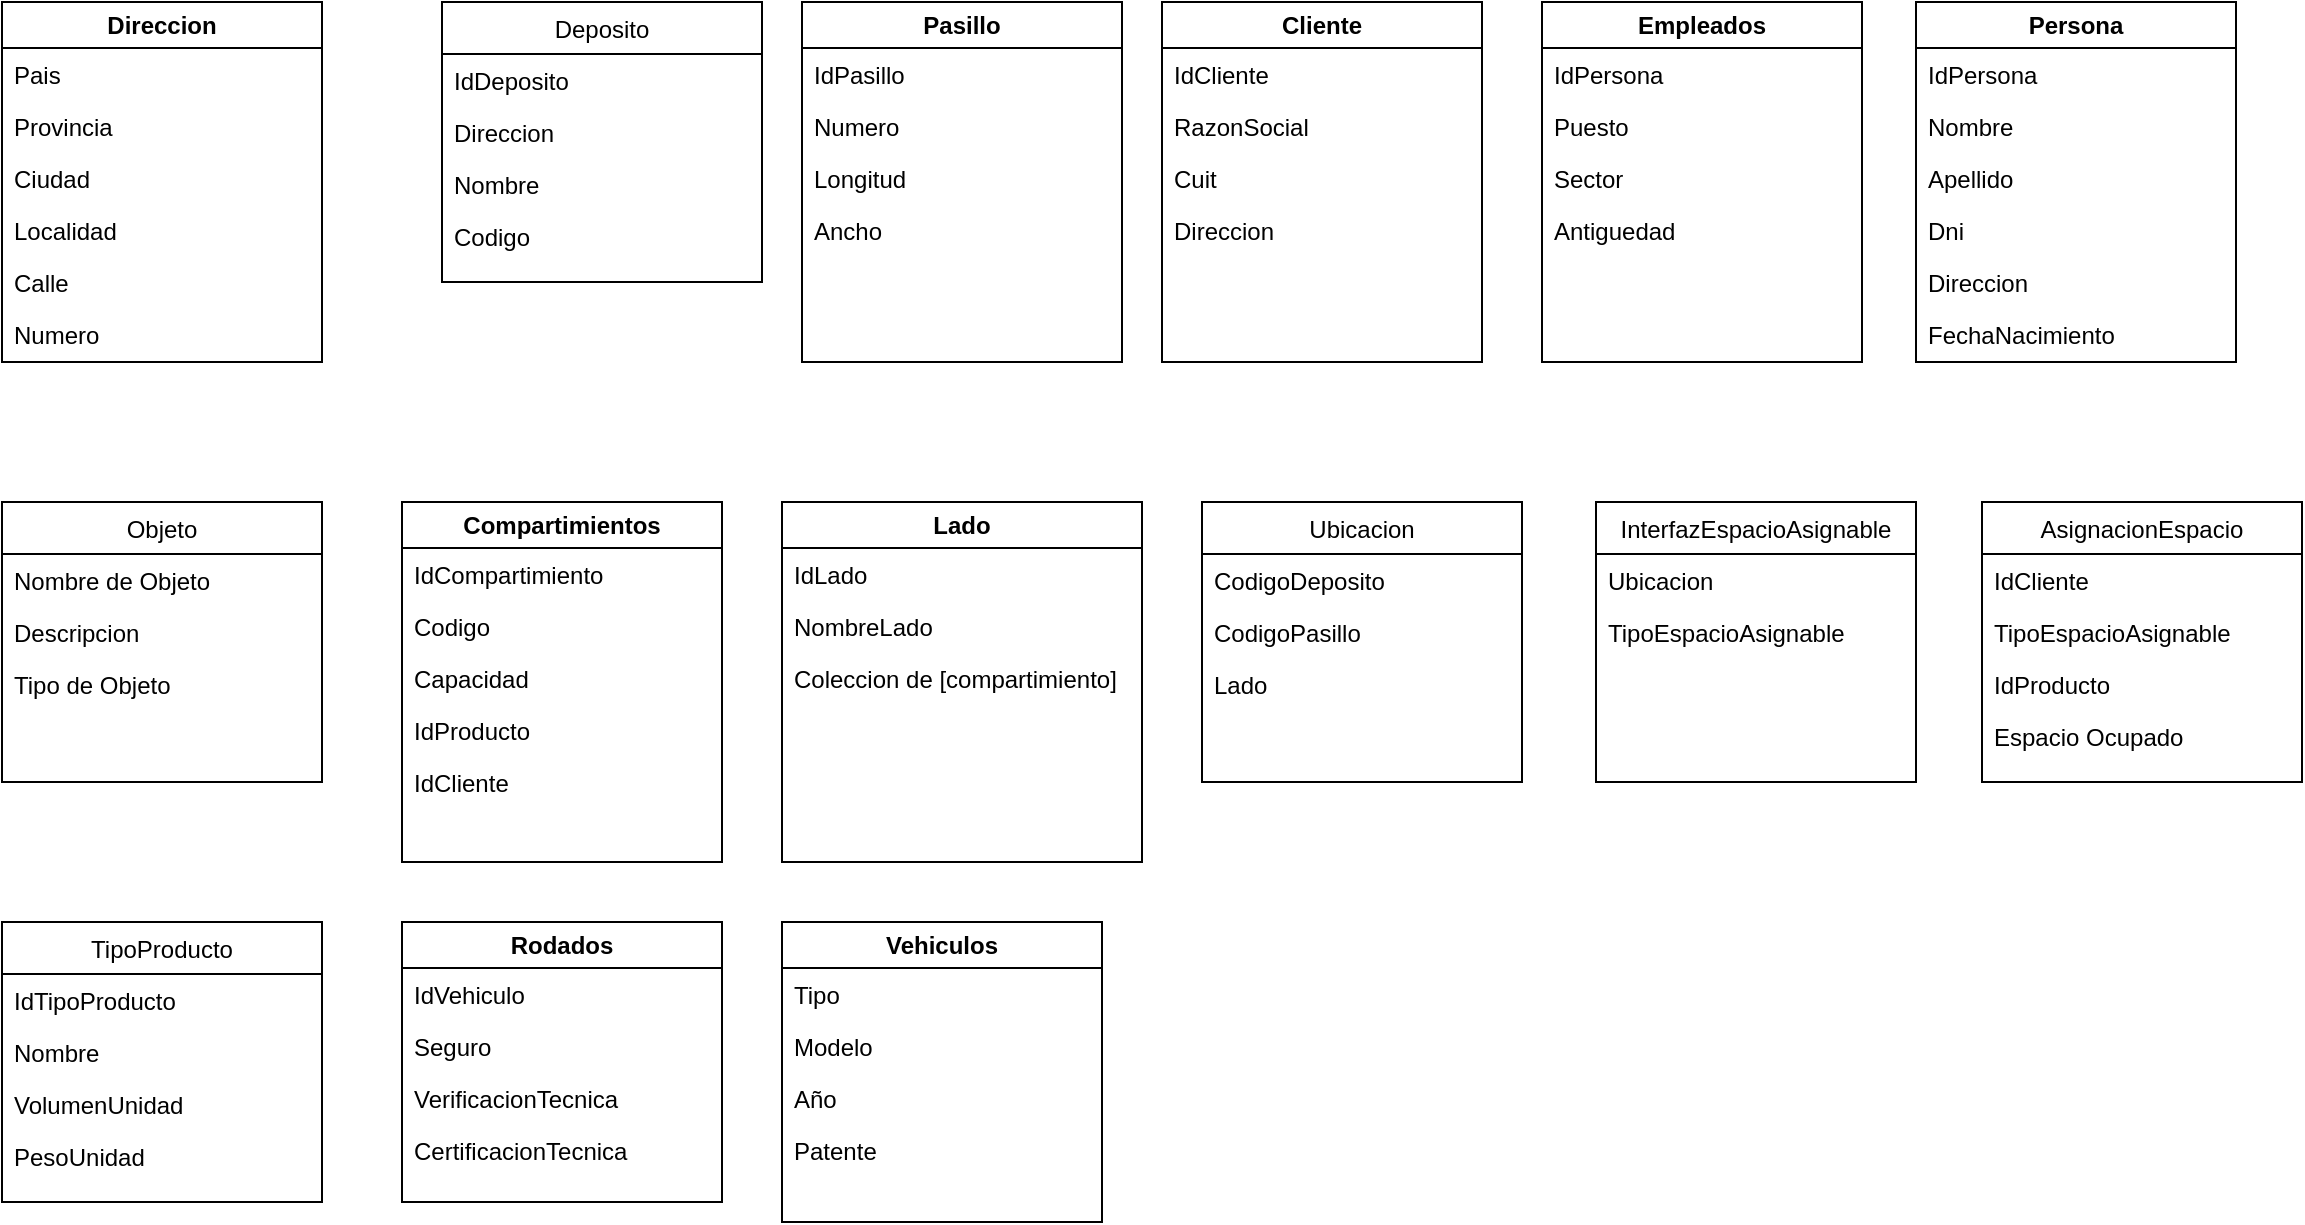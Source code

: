 <mxfile version="28.1.1">
  <diagram id="C5RBs43oDa-KdzZeNtuy" name="Page-1">
    <mxGraphModel dx="1665" dy="823" grid="0" gridSize="10" guides="1" tooltips="1" connect="1" arrows="1" fold="1" page="0" pageScale="1" pageWidth="827" pageHeight="1169" math="0" shadow="0">
      <root>
        <mxCell id="WIyWlLk6GJQsqaUBKTNV-0" />
        <mxCell id="WIyWlLk6GJQsqaUBKTNV-1" parent="WIyWlLk6GJQsqaUBKTNV-0" />
        <mxCell id="zkfFHV4jXpPFQw0GAbJ--17" value="Deposito" style="swimlane;fontStyle=0;align=center;verticalAlign=top;childLayout=stackLayout;horizontal=1;startSize=26;horizontalStack=0;resizeParent=1;resizeLast=0;collapsible=1;marginBottom=0;rounded=0;shadow=0;strokeWidth=1;" parent="WIyWlLk6GJQsqaUBKTNV-1" vertex="1">
          <mxGeometry x="250" y="40" width="160" height="140" as="geometry">
            <mxRectangle x="508" y="120" width="160" height="26" as="alternateBounds" />
          </mxGeometry>
        </mxCell>
        <mxCell id="zkfFHV4jXpPFQw0GAbJ--18" value="IdDeposito" style="text;align=left;verticalAlign=top;spacingLeft=4;spacingRight=4;overflow=hidden;rotatable=0;points=[[0,0.5],[1,0.5]];portConstraint=eastwest;" parent="zkfFHV4jXpPFQw0GAbJ--17" vertex="1">
          <mxGeometry y="26" width="160" height="26" as="geometry" />
        </mxCell>
        <mxCell id="zkfFHV4jXpPFQw0GAbJ--19" value="Direccion" style="text;align=left;verticalAlign=top;spacingLeft=4;spacingRight=4;overflow=hidden;rotatable=0;points=[[0,0.5],[1,0.5]];portConstraint=eastwest;rounded=0;shadow=0;html=0;" parent="zkfFHV4jXpPFQw0GAbJ--17" vertex="1">
          <mxGeometry y="52" width="160" height="26" as="geometry" />
        </mxCell>
        <mxCell id="8oh8qn5W_mC4IkFil9K9-3" value="Nombre" style="text;align=left;verticalAlign=top;spacingLeft=4;spacingRight=4;overflow=hidden;rotatable=0;points=[[0,0.5],[1,0.5]];portConstraint=eastwest;rounded=0;shadow=0;html=0;" parent="zkfFHV4jXpPFQw0GAbJ--17" vertex="1">
          <mxGeometry y="78" width="160" height="26" as="geometry" />
        </mxCell>
        <mxCell id="8oh8qn5W_mC4IkFil9K9-9" value="Codigo" style="text;align=left;verticalAlign=top;spacingLeft=4;spacingRight=4;overflow=hidden;rotatable=0;points=[[0,0.5],[1,0.5]];portConstraint=eastwest;rounded=0;shadow=0;html=0;" parent="zkfFHV4jXpPFQw0GAbJ--17" vertex="1">
          <mxGeometry y="104" width="160" height="26" as="geometry" />
        </mxCell>
        <mxCell id="8oh8qn5W_mC4IkFil9K9-1" value="Direccion" style="swimlane;whiteSpace=wrap;html=1;" parent="WIyWlLk6GJQsqaUBKTNV-1" vertex="1">
          <mxGeometry x="30" y="40" width="160" height="180" as="geometry" />
        </mxCell>
        <mxCell id="zkfFHV4jXpPFQw0GAbJ--21" value="Provincia" style="text;align=left;verticalAlign=top;spacingLeft=4;spacingRight=4;overflow=hidden;rotatable=0;points=[[0,0.5],[1,0.5]];portConstraint=eastwest;rounded=0;shadow=0;html=0;" parent="8oh8qn5W_mC4IkFil9K9-1" vertex="1">
          <mxGeometry y="49" width="160" height="26" as="geometry" />
        </mxCell>
        <mxCell id="zkfFHV4jXpPFQw0GAbJ--22" value="Ciudad" style="text;align=left;verticalAlign=top;spacingLeft=4;spacingRight=4;overflow=hidden;rotatable=0;points=[[0,0.5],[1,0.5]];portConstraint=eastwest;rounded=0;shadow=0;html=0;" parent="8oh8qn5W_mC4IkFil9K9-1" vertex="1">
          <mxGeometry y="75" width="160" height="26" as="geometry" />
        </mxCell>
        <mxCell id="8oh8qn5W_mC4IkFil9K9-0" value="Localidad" style="text;align=left;verticalAlign=top;spacingLeft=4;spacingRight=4;overflow=hidden;rotatable=0;points=[[0,0.5],[1,0.5]];portConstraint=eastwest;rounded=0;shadow=0;html=0;" parent="8oh8qn5W_mC4IkFil9K9-1" vertex="1">
          <mxGeometry y="101" width="160" height="26" as="geometry" />
        </mxCell>
        <mxCell id="8oh8qn5W_mC4IkFil9K9-4" value="Pais" style="text;align=left;verticalAlign=top;spacingLeft=4;spacingRight=4;overflow=hidden;rotatable=0;points=[[0,0.5],[1,0.5]];portConstraint=eastwest;rounded=0;shadow=0;html=0;" parent="8oh8qn5W_mC4IkFil9K9-1" vertex="1">
          <mxGeometry y="23" width="160" height="26" as="geometry" />
        </mxCell>
        <mxCell id="8oh8qn5W_mC4IkFil9K9-5" value="Calle" style="text;align=left;verticalAlign=top;spacingLeft=4;spacingRight=4;overflow=hidden;rotatable=0;points=[[0,0.5],[1,0.5]];portConstraint=eastwest;rounded=0;shadow=0;html=0;" parent="8oh8qn5W_mC4IkFil9K9-1" vertex="1">
          <mxGeometry y="127" width="160" height="26" as="geometry" />
        </mxCell>
        <mxCell id="8oh8qn5W_mC4IkFil9K9-6" value="Numero" style="text;align=left;verticalAlign=top;spacingLeft=4;spacingRight=4;overflow=hidden;rotatable=0;points=[[0,0.5],[1,0.5]];portConstraint=eastwest;rounded=0;shadow=0;html=0;" parent="8oh8qn5W_mC4IkFil9K9-1" vertex="1">
          <mxGeometry y="153" width="160" height="26" as="geometry" />
        </mxCell>
        <mxCell id="OE0axlx1RHnG3ek9kstX-1" value="Pasillo" style="swimlane;whiteSpace=wrap;html=1;" parent="WIyWlLk6GJQsqaUBKTNV-1" vertex="1">
          <mxGeometry x="430" y="40" width="160" height="180" as="geometry" />
        </mxCell>
        <mxCell id="OE0axlx1RHnG3ek9kstX-2" value="Numero" style="text;align=left;verticalAlign=top;spacingLeft=4;spacingRight=4;overflow=hidden;rotatable=0;points=[[0,0.5],[1,0.5]];portConstraint=eastwest;rounded=0;shadow=0;html=0;" parent="OE0axlx1RHnG3ek9kstX-1" vertex="1">
          <mxGeometry y="49" width="160" height="26" as="geometry" />
        </mxCell>
        <mxCell id="OE0axlx1RHnG3ek9kstX-3" value="Longitud" style="text;align=left;verticalAlign=top;spacingLeft=4;spacingRight=4;overflow=hidden;rotatable=0;points=[[0,0.5],[1,0.5]];portConstraint=eastwest;rounded=0;shadow=0;html=0;" parent="OE0axlx1RHnG3ek9kstX-1" vertex="1">
          <mxGeometry y="75" width="160" height="26" as="geometry" />
        </mxCell>
        <mxCell id="OE0axlx1RHnG3ek9kstX-5" value="IdPasillo" style="text;align=left;verticalAlign=top;spacingLeft=4;spacingRight=4;overflow=hidden;rotatable=0;points=[[0,0.5],[1,0.5]];portConstraint=eastwest;rounded=0;shadow=0;html=0;" parent="OE0axlx1RHnG3ek9kstX-1" vertex="1">
          <mxGeometry y="23" width="160" height="26" as="geometry" />
        </mxCell>
        <mxCell id="OE0axlx1RHnG3ek9kstX-8" value="Ancho" style="text;align=left;verticalAlign=top;spacingLeft=4;spacingRight=4;overflow=hidden;rotatable=0;points=[[0,0.5],[1,0.5]];portConstraint=eastwest;rounded=0;shadow=0;html=0;" parent="OE0axlx1RHnG3ek9kstX-1" vertex="1">
          <mxGeometry y="101" width="160" height="26" as="geometry" />
        </mxCell>
        <mxCell id="OE0axlx1RHnG3ek9kstX-9" value="Compartimientos" style="swimlane;whiteSpace=wrap;html=1;" parent="WIyWlLk6GJQsqaUBKTNV-1" vertex="1">
          <mxGeometry x="230" y="290" width="160" height="180" as="geometry" />
        </mxCell>
        <mxCell id="OE0axlx1RHnG3ek9kstX-10" value="Codigo" style="text;align=left;verticalAlign=top;spacingLeft=4;spacingRight=4;overflow=hidden;rotatable=0;points=[[0,0.5],[1,0.5]];portConstraint=eastwest;rounded=0;shadow=0;html=0;" parent="OE0axlx1RHnG3ek9kstX-9" vertex="1">
          <mxGeometry y="49" width="160" height="26" as="geometry" />
        </mxCell>
        <mxCell id="OE0axlx1RHnG3ek9kstX-11" value="Capacidad" style="text;align=left;verticalAlign=top;spacingLeft=4;spacingRight=4;overflow=hidden;rotatable=0;points=[[0,0.5],[1,0.5]];portConstraint=eastwest;rounded=0;shadow=0;html=0;" parent="OE0axlx1RHnG3ek9kstX-9" vertex="1">
          <mxGeometry y="75" width="160" height="26" as="geometry" />
        </mxCell>
        <mxCell id="OE0axlx1RHnG3ek9kstX-12" value="IdProducto" style="text;align=left;verticalAlign=top;spacingLeft=4;spacingRight=4;overflow=hidden;rotatable=0;points=[[0,0.5],[1,0.5]];portConstraint=eastwest;rounded=0;shadow=0;html=0;" parent="OE0axlx1RHnG3ek9kstX-9" vertex="1">
          <mxGeometry y="101" width="160" height="26" as="geometry" />
        </mxCell>
        <mxCell id="OE0axlx1RHnG3ek9kstX-13" value="IdCompartimiento" style="text;align=left;verticalAlign=top;spacingLeft=4;spacingRight=4;overflow=hidden;rotatable=0;points=[[0,0.5],[1,0.5]];portConstraint=eastwest;rounded=0;shadow=0;html=0;" parent="OE0axlx1RHnG3ek9kstX-9" vertex="1">
          <mxGeometry y="23" width="160" height="26" as="geometry" />
        </mxCell>
        <mxCell id="OE0axlx1RHnG3ek9kstX-14" value="IdCliente" style="text;align=left;verticalAlign=top;spacingLeft=4;spacingRight=4;overflow=hidden;rotatable=0;points=[[0,0.5],[1,0.5]];portConstraint=eastwest;rounded=0;shadow=0;html=0;" parent="OE0axlx1RHnG3ek9kstX-9" vertex="1">
          <mxGeometry y="127" width="160" height="26" as="geometry" />
        </mxCell>
        <mxCell id="OE0axlx1RHnG3ek9kstX-16" value="Cliente" style="swimlane;whiteSpace=wrap;html=1;" parent="WIyWlLk6GJQsqaUBKTNV-1" vertex="1">
          <mxGeometry x="610" y="40" width="160" height="180" as="geometry" />
        </mxCell>
        <mxCell id="OE0axlx1RHnG3ek9kstX-17" value="RazonSocial" style="text;align=left;verticalAlign=top;spacingLeft=4;spacingRight=4;overflow=hidden;rotatable=0;points=[[0,0.5],[1,0.5]];portConstraint=eastwest;rounded=0;shadow=0;html=0;" parent="OE0axlx1RHnG3ek9kstX-16" vertex="1">
          <mxGeometry y="49" width="160" height="26" as="geometry" />
        </mxCell>
        <mxCell id="OE0axlx1RHnG3ek9kstX-18" value="Cuit" style="text;align=left;verticalAlign=top;spacingLeft=4;spacingRight=4;overflow=hidden;rotatable=0;points=[[0,0.5],[1,0.5]];portConstraint=eastwest;rounded=0;shadow=0;html=0;" parent="OE0axlx1RHnG3ek9kstX-16" vertex="1">
          <mxGeometry y="75" width="160" height="26" as="geometry" />
        </mxCell>
        <mxCell id="OE0axlx1RHnG3ek9kstX-19" value="Direccion" style="text;align=left;verticalAlign=top;spacingLeft=4;spacingRight=4;overflow=hidden;rotatable=0;points=[[0,0.5],[1,0.5]];portConstraint=eastwest;rounded=0;shadow=0;html=0;" parent="OE0axlx1RHnG3ek9kstX-16" vertex="1">
          <mxGeometry y="101" width="160" height="26" as="geometry" />
        </mxCell>
        <mxCell id="OE0axlx1RHnG3ek9kstX-20" value="IdCliente" style="text;align=left;verticalAlign=top;spacingLeft=4;spacingRight=4;overflow=hidden;rotatable=0;points=[[0,0.5],[1,0.5]];portConstraint=eastwest;rounded=0;shadow=0;html=0;" parent="OE0axlx1RHnG3ek9kstX-16" vertex="1">
          <mxGeometry y="23" width="160" height="26" as="geometry" />
        </mxCell>
        <mxCell id="OE0axlx1RHnG3ek9kstX-23" value="InterfazEspacioAsignable" style="swimlane;fontStyle=0;align=center;verticalAlign=top;childLayout=stackLayout;horizontal=1;startSize=26;horizontalStack=0;resizeParent=1;resizeLast=0;collapsible=1;marginBottom=0;rounded=0;shadow=0;strokeWidth=1;" parent="WIyWlLk6GJQsqaUBKTNV-1" vertex="1">
          <mxGeometry x="827" y="290" width="160" height="140" as="geometry">
            <mxRectangle x="508" y="120" width="160" height="26" as="alternateBounds" />
          </mxGeometry>
        </mxCell>
        <mxCell id="OE0axlx1RHnG3ek9kstX-24" value="Ubicacion" style="text;align=left;verticalAlign=top;spacingLeft=4;spacingRight=4;overflow=hidden;rotatable=0;points=[[0,0.5],[1,0.5]];portConstraint=eastwest;" parent="OE0axlx1RHnG3ek9kstX-23" vertex="1">
          <mxGeometry y="26" width="160" height="26" as="geometry" />
        </mxCell>
        <mxCell id="OE0axlx1RHnG3ek9kstX-25" value="TipoEspacioAsignable" style="text;align=left;verticalAlign=top;spacingLeft=4;spacingRight=4;overflow=hidden;rotatable=0;points=[[0,0.5],[1,0.5]];portConstraint=eastwest;rounded=0;shadow=0;html=0;" parent="OE0axlx1RHnG3ek9kstX-23" vertex="1">
          <mxGeometry y="52" width="160" height="26" as="geometry" />
        </mxCell>
        <mxCell id="OE0axlx1RHnG3ek9kstX-28" value="Ubicacion" style="swimlane;fontStyle=0;align=center;verticalAlign=top;childLayout=stackLayout;horizontal=1;startSize=26;horizontalStack=0;resizeParent=1;resizeLast=0;collapsible=1;marginBottom=0;rounded=0;shadow=0;strokeWidth=1;" parent="WIyWlLk6GJQsqaUBKTNV-1" vertex="1">
          <mxGeometry x="630" y="290" width="160" height="140" as="geometry">
            <mxRectangle x="508" y="120" width="160" height="26" as="alternateBounds" />
          </mxGeometry>
        </mxCell>
        <mxCell id="OE0axlx1RHnG3ek9kstX-29" value="CodigoDeposito" style="text;align=left;verticalAlign=top;spacingLeft=4;spacingRight=4;overflow=hidden;rotatable=0;points=[[0,0.5],[1,0.5]];portConstraint=eastwest;" parent="OE0axlx1RHnG3ek9kstX-28" vertex="1">
          <mxGeometry y="26" width="160" height="26" as="geometry" />
        </mxCell>
        <mxCell id="OE0axlx1RHnG3ek9kstX-30" value="CodigoPasillo" style="text;align=left;verticalAlign=top;spacingLeft=4;spacingRight=4;overflow=hidden;rotatable=0;points=[[0,0.5],[1,0.5]];portConstraint=eastwest;rounded=0;shadow=0;html=0;" parent="OE0axlx1RHnG3ek9kstX-28" vertex="1">
          <mxGeometry y="52" width="160" height="26" as="geometry" />
        </mxCell>
        <mxCell id="OE0axlx1RHnG3ek9kstX-31" value="Lado" style="text;align=left;verticalAlign=top;spacingLeft=4;spacingRight=4;overflow=hidden;rotatable=0;points=[[0,0.5],[1,0.5]];portConstraint=eastwest;rounded=0;shadow=0;html=0;" parent="OE0axlx1RHnG3ek9kstX-28" vertex="1">
          <mxGeometry y="78" width="160" height="26" as="geometry" />
        </mxCell>
        <mxCell id="OE0axlx1RHnG3ek9kstX-34" value="Lado" style="swimlane;whiteSpace=wrap;html=1;" parent="WIyWlLk6GJQsqaUBKTNV-1" vertex="1">
          <mxGeometry x="420" y="290" width="180" height="180" as="geometry" />
        </mxCell>
        <mxCell id="OE0axlx1RHnG3ek9kstX-35" value="NombreLado" style="text;align=left;verticalAlign=top;spacingLeft=4;spacingRight=4;overflow=hidden;rotatable=0;points=[[0,0.5],[1,0.5]];portConstraint=eastwest;rounded=0;shadow=0;html=0;" parent="OE0axlx1RHnG3ek9kstX-34" vertex="1">
          <mxGeometry y="49" width="160" height="26" as="geometry" />
        </mxCell>
        <mxCell id="OE0axlx1RHnG3ek9kstX-36" value="Coleccion de [compartimiento]" style="text;align=left;verticalAlign=top;spacingLeft=4;spacingRight=4;overflow=hidden;rotatable=0;points=[[0,0.5],[1,0.5]];portConstraint=eastwest;rounded=0;shadow=0;html=0;" parent="OE0axlx1RHnG3ek9kstX-34" vertex="1">
          <mxGeometry y="75" width="180" height="26" as="geometry" />
        </mxCell>
        <mxCell id="OE0axlx1RHnG3ek9kstX-38" value="IdLado" style="text;align=left;verticalAlign=top;spacingLeft=4;spacingRight=4;overflow=hidden;rotatable=0;points=[[0,0.5],[1,0.5]];portConstraint=eastwest;rounded=0;shadow=0;html=0;" parent="OE0axlx1RHnG3ek9kstX-34" vertex="1">
          <mxGeometry y="23" width="160" height="26" as="geometry" />
        </mxCell>
        <mxCell id="OE0axlx1RHnG3ek9kstX-40" value="Objeto" style="swimlane;fontStyle=0;align=center;verticalAlign=top;childLayout=stackLayout;horizontal=1;startSize=26;horizontalStack=0;resizeParent=1;resizeLast=0;collapsible=1;marginBottom=0;rounded=0;shadow=0;strokeWidth=1;" parent="WIyWlLk6GJQsqaUBKTNV-1" vertex="1">
          <mxGeometry x="30" y="290" width="160" height="140" as="geometry">
            <mxRectangle x="508" y="120" width="160" height="26" as="alternateBounds" />
          </mxGeometry>
        </mxCell>
        <mxCell id="OE0axlx1RHnG3ek9kstX-41" value="Nombre de Objeto" style="text;align=left;verticalAlign=top;spacingLeft=4;spacingRight=4;overflow=hidden;rotatable=0;points=[[0,0.5],[1,0.5]];portConstraint=eastwest;" parent="OE0axlx1RHnG3ek9kstX-40" vertex="1">
          <mxGeometry y="26" width="160" height="26" as="geometry" />
        </mxCell>
        <mxCell id="OE0axlx1RHnG3ek9kstX-42" value="Descripcion" style="text;align=left;verticalAlign=top;spacingLeft=4;spacingRight=4;overflow=hidden;rotatable=0;points=[[0,0.5],[1,0.5]];portConstraint=eastwest;rounded=0;shadow=0;html=0;" parent="OE0axlx1RHnG3ek9kstX-40" vertex="1">
          <mxGeometry y="52" width="160" height="26" as="geometry" />
        </mxCell>
        <mxCell id="OE0axlx1RHnG3ek9kstX-43" value="Tipo de Objeto" style="text;align=left;verticalAlign=top;spacingLeft=4;spacingRight=4;overflow=hidden;rotatable=0;points=[[0,0.5],[1,0.5]];portConstraint=eastwest;rounded=0;shadow=0;html=0;" parent="OE0axlx1RHnG3ek9kstX-40" vertex="1">
          <mxGeometry y="78" width="160" height="26" as="geometry" />
        </mxCell>
        <mxCell id="OE0axlx1RHnG3ek9kstX-44" value="Empleados" style="swimlane;whiteSpace=wrap;html=1;" parent="WIyWlLk6GJQsqaUBKTNV-1" vertex="1">
          <mxGeometry x="800" y="40" width="160" height="180" as="geometry" />
        </mxCell>
        <mxCell id="OE0axlx1RHnG3ek9kstX-45" value="Puesto" style="text;align=left;verticalAlign=top;spacingLeft=4;spacingRight=4;overflow=hidden;rotatable=0;points=[[0,0.5],[1,0.5]];portConstraint=eastwest;rounded=0;shadow=0;html=0;" parent="OE0axlx1RHnG3ek9kstX-44" vertex="1">
          <mxGeometry y="49" width="160" height="26" as="geometry" />
        </mxCell>
        <mxCell id="OE0axlx1RHnG3ek9kstX-46" value="Sector" style="text;align=left;verticalAlign=top;spacingLeft=4;spacingRight=4;overflow=hidden;rotatable=0;points=[[0,0.5],[1,0.5]];portConstraint=eastwest;rounded=0;shadow=0;html=0;" parent="OE0axlx1RHnG3ek9kstX-44" vertex="1">
          <mxGeometry y="75" width="160" height="26" as="geometry" />
        </mxCell>
        <mxCell id="OE0axlx1RHnG3ek9kstX-47" value="Antiguedad" style="text;align=left;verticalAlign=top;spacingLeft=4;spacingRight=4;overflow=hidden;rotatable=0;points=[[0,0.5],[1,0.5]];portConstraint=eastwest;rounded=0;shadow=0;html=0;" parent="OE0axlx1RHnG3ek9kstX-44" vertex="1">
          <mxGeometry y="101" width="160" height="26" as="geometry" />
        </mxCell>
        <mxCell id="OE0axlx1RHnG3ek9kstX-48" value="IdPersona" style="text;align=left;verticalAlign=top;spacingLeft=4;spacingRight=4;overflow=hidden;rotatable=0;points=[[0,0.5],[1,0.5]];portConstraint=eastwest;rounded=0;shadow=0;html=0;" parent="OE0axlx1RHnG3ek9kstX-44" vertex="1">
          <mxGeometry y="23" width="160" height="26" as="geometry" />
        </mxCell>
        <mxCell id="OE0axlx1RHnG3ek9kstX-51" value="Persona" style="swimlane;whiteSpace=wrap;html=1;" parent="WIyWlLk6GJQsqaUBKTNV-1" vertex="1">
          <mxGeometry x="987" y="40" width="160" height="180" as="geometry" />
        </mxCell>
        <mxCell id="OE0axlx1RHnG3ek9kstX-52" value="Nombre" style="text;align=left;verticalAlign=top;spacingLeft=4;spacingRight=4;overflow=hidden;rotatable=0;points=[[0,0.5],[1,0.5]];portConstraint=eastwest;rounded=0;shadow=0;html=0;" parent="OE0axlx1RHnG3ek9kstX-51" vertex="1">
          <mxGeometry y="49" width="160" height="26" as="geometry" />
        </mxCell>
        <mxCell id="OE0axlx1RHnG3ek9kstX-53" value="Apellido" style="text;align=left;verticalAlign=top;spacingLeft=4;spacingRight=4;overflow=hidden;rotatable=0;points=[[0,0.5],[1,0.5]];portConstraint=eastwest;rounded=0;shadow=0;html=0;" parent="OE0axlx1RHnG3ek9kstX-51" vertex="1">
          <mxGeometry y="75" width="160" height="26" as="geometry" />
        </mxCell>
        <mxCell id="OE0axlx1RHnG3ek9kstX-54" value="Dni" style="text;align=left;verticalAlign=top;spacingLeft=4;spacingRight=4;overflow=hidden;rotatable=0;points=[[0,0.5],[1,0.5]];portConstraint=eastwest;rounded=0;shadow=0;html=0;" parent="OE0axlx1RHnG3ek9kstX-51" vertex="1">
          <mxGeometry y="101" width="160" height="26" as="geometry" />
        </mxCell>
        <mxCell id="OE0axlx1RHnG3ek9kstX-55" value="IdPersona" style="text;align=left;verticalAlign=top;spacingLeft=4;spacingRight=4;overflow=hidden;rotatable=0;points=[[0,0.5],[1,0.5]];portConstraint=eastwest;rounded=0;shadow=0;html=0;" parent="OE0axlx1RHnG3ek9kstX-51" vertex="1">
          <mxGeometry y="23" width="160" height="26" as="geometry" />
        </mxCell>
        <mxCell id="OE0axlx1RHnG3ek9kstX-56" value="Direccion" style="text;align=left;verticalAlign=top;spacingLeft=4;spacingRight=4;overflow=hidden;rotatable=0;points=[[0,0.5],[1,0.5]];portConstraint=eastwest;rounded=0;shadow=0;html=0;" parent="OE0axlx1RHnG3ek9kstX-51" vertex="1">
          <mxGeometry y="127" width="160" height="26" as="geometry" />
        </mxCell>
        <mxCell id="OE0axlx1RHnG3ek9kstX-65" value="FechaNacimiento" style="text;align=left;verticalAlign=top;spacingLeft=4;spacingRight=4;overflow=hidden;rotatable=0;points=[[0,0.5],[1,0.5]];portConstraint=eastwest;rounded=0;shadow=0;html=0;" parent="OE0axlx1RHnG3ek9kstX-51" vertex="1">
          <mxGeometry y="153" width="160" height="26" as="geometry" />
        </mxCell>
        <mxCell id="zTuqwJ2oNP809d_AsbmM-0" value="AsignacionEspacio" style="swimlane;fontStyle=0;align=center;verticalAlign=top;childLayout=stackLayout;horizontal=1;startSize=26;horizontalStack=0;resizeParent=1;resizeLast=0;collapsible=1;marginBottom=0;rounded=0;shadow=0;strokeWidth=1;" vertex="1" parent="WIyWlLk6GJQsqaUBKTNV-1">
          <mxGeometry x="1020" y="290" width="160" height="140" as="geometry">
            <mxRectangle x="508" y="120" width="160" height="26" as="alternateBounds" />
          </mxGeometry>
        </mxCell>
        <mxCell id="zTuqwJ2oNP809d_AsbmM-1" value="IdCliente" style="text;align=left;verticalAlign=top;spacingLeft=4;spacingRight=4;overflow=hidden;rotatable=0;points=[[0,0.5],[1,0.5]];portConstraint=eastwest;" vertex="1" parent="zTuqwJ2oNP809d_AsbmM-0">
          <mxGeometry y="26" width="160" height="26" as="geometry" />
        </mxCell>
        <mxCell id="zTuqwJ2oNP809d_AsbmM-2" value="TipoEspacioAsignable" style="text;align=left;verticalAlign=top;spacingLeft=4;spacingRight=4;overflow=hidden;rotatable=0;points=[[0,0.5],[1,0.5]];portConstraint=eastwest;rounded=0;shadow=0;html=0;" vertex="1" parent="zTuqwJ2oNP809d_AsbmM-0">
          <mxGeometry y="52" width="160" height="26" as="geometry" />
        </mxCell>
        <mxCell id="zTuqwJ2oNP809d_AsbmM-3" value="IdProducto" style="text;align=left;verticalAlign=top;spacingLeft=4;spacingRight=4;overflow=hidden;rotatable=0;points=[[0,0.5],[1,0.5]];portConstraint=eastwest;rounded=0;shadow=0;html=0;" vertex="1" parent="zTuqwJ2oNP809d_AsbmM-0">
          <mxGeometry y="78" width="160" height="26" as="geometry" />
        </mxCell>
        <mxCell id="zTuqwJ2oNP809d_AsbmM-4" value="Espacio Ocupado" style="text;align=left;verticalAlign=top;spacingLeft=4;spacingRight=4;overflow=hidden;rotatable=0;points=[[0,0.5],[1,0.5]];portConstraint=eastwest;rounded=0;shadow=0;html=0;" vertex="1" parent="zTuqwJ2oNP809d_AsbmM-0">
          <mxGeometry y="104" width="160" height="26" as="geometry" />
        </mxCell>
        <mxCell id="zTuqwJ2oNP809d_AsbmM-6" value="TipoProducto" style="swimlane;fontStyle=0;align=center;verticalAlign=top;childLayout=stackLayout;horizontal=1;startSize=26;horizontalStack=0;resizeParent=1;resizeLast=0;collapsible=1;marginBottom=0;rounded=0;shadow=0;strokeWidth=1;" vertex="1" parent="WIyWlLk6GJQsqaUBKTNV-1">
          <mxGeometry x="30" y="500" width="160" height="140" as="geometry">
            <mxRectangle x="508" y="120" width="160" height="26" as="alternateBounds" />
          </mxGeometry>
        </mxCell>
        <mxCell id="zTuqwJ2oNP809d_AsbmM-7" value="IdTipoProducto" style="text;align=left;verticalAlign=top;spacingLeft=4;spacingRight=4;overflow=hidden;rotatable=0;points=[[0,0.5],[1,0.5]];portConstraint=eastwest;" vertex="1" parent="zTuqwJ2oNP809d_AsbmM-6">
          <mxGeometry y="26" width="160" height="26" as="geometry" />
        </mxCell>
        <mxCell id="zTuqwJ2oNP809d_AsbmM-8" value="Nombre" style="text;align=left;verticalAlign=top;spacingLeft=4;spacingRight=4;overflow=hidden;rotatable=0;points=[[0,0.5],[1,0.5]];portConstraint=eastwest;rounded=0;shadow=0;html=0;" vertex="1" parent="zTuqwJ2oNP809d_AsbmM-6">
          <mxGeometry y="52" width="160" height="26" as="geometry" />
        </mxCell>
        <mxCell id="zTuqwJ2oNP809d_AsbmM-9" value="VolumenUnidad" style="text;align=left;verticalAlign=top;spacingLeft=4;spacingRight=4;overflow=hidden;rotatable=0;points=[[0,0.5],[1,0.5]];portConstraint=eastwest;rounded=0;shadow=0;html=0;" vertex="1" parent="zTuqwJ2oNP809d_AsbmM-6">
          <mxGeometry y="78" width="160" height="26" as="geometry" />
        </mxCell>
        <mxCell id="zTuqwJ2oNP809d_AsbmM-10" value="PesoUnidad" style="text;align=left;verticalAlign=top;spacingLeft=4;spacingRight=4;overflow=hidden;rotatable=0;points=[[0,0.5],[1,0.5]];portConstraint=eastwest;rounded=0;shadow=0;html=0;" vertex="1" parent="zTuqwJ2oNP809d_AsbmM-6">
          <mxGeometry y="104" width="160" height="26" as="geometry" />
        </mxCell>
        <mxCell id="zTuqwJ2oNP809d_AsbmM-11" value="Rodados" style="swimlane;whiteSpace=wrap;html=1;" vertex="1" parent="WIyWlLk6GJQsqaUBKTNV-1">
          <mxGeometry x="230" y="500" width="160" height="140" as="geometry" />
        </mxCell>
        <mxCell id="zTuqwJ2oNP809d_AsbmM-12" value="Seguro" style="text;align=left;verticalAlign=top;spacingLeft=4;spacingRight=4;overflow=hidden;rotatable=0;points=[[0,0.5],[1,0.5]];portConstraint=eastwest;rounded=0;shadow=0;html=0;" vertex="1" parent="zTuqwJ2oNP809d_AsbmM-11">
          <mxGeometry y="49" width="160" height="26" as="geometry" />
        </mxCell>
        <mxCell id="zTuqwJ2oNP809d_AsbmM-13" value="VerificacionTecnica" style="text;align=left;verticalAlign=top;spacingLeft=4;spacingRight=4;overflow=hidden;rotatable=0;points=[[0,0.5],[1,0.5]];portConstraint=eastwest;rounded=0;shadow=0;html=0;" vertex="1" parent="zTuqwJ2oNP809d_AsbmM-11">
          <mxGeometry y="75" width="160" height="26" as="geometry" />
        </mxCell>
        <mxCell id="zTuqwJ2oNP809d_AsbmM-15" value="IdVehiculo" style="text;align=left;verticalAlign=top;spacingLeft=4;spacingRight=4;overflow=hidden;rotatable=0;points=[[0,0.5],[1,0.5]];portConstraint=eastwest;rounded=0;shadow=0;html=0;" vertex="1" parent="zTuqwJ2oNP809d_AsbmM-11">
          <mxGeometry y="23" width="160" height="26" as="geometry" />
        </mxCell>
        <mxCell id="zTuqwJ2oNP809d_AsbmM-24" value="CertificacionTecnica" style="text;align=left;verticalAlign=top;spacingLeft=4;spacingRight=4;overflow=hidden;rotatable=0;points=[[0,0.5],[1,0.5]];portConstraint=eastwest;rounded=0;shadow=0;html=0;" vertex="1" parent="zTuqwJ2oNP809d_AsbmM-11">
          <mxGeometry y="101" width="160" height="26" as="geometry" />
        </mxCell>
        <mxCell id="zTuqwJ2oNP809d_AsbmM-17" value="Vehiculos" style="swimlane;whiteSpace=wrap;html=1;" vertex="1" parent="WIyWlLk6GJQsqaUBKTNV-1">
          <mxGeometry x="420" y="500" width="160" height="150" as="geometry" />
        </mxCell>
        <mxCell id="zTuqwJ2oNP809d_AsbmM-18" value="Modelo" style="text;align=left;verticalAlign=top;spacingLeft=4;spacingRight=4;overflow=hidden;rotatable=0;points=[[0,0.5],[1,0.5]];portConstraint=eastwest;rounded=0;shadow=0;html=0;" vertex="1" parent="zTuqwJ2oNP809d_AsbmM-17">
          <mxGeometry y="49" width="160" height="26" as="geometry" />
        </mxCell>
        <mxCell id="zTuqwJ2oNP809d_AsbmM-19" value="Año" style="text;align=left;verticalAlign=top;spacingLeft=4;spacingRight=4;overflow=hidden;rotatable=0;points=[[0,0.5],[1,0.5]];portConstraint=eastwest;rounded=0;shadow=0;html=0;" vertex="1" parent="zTuqwJ2oNP809d_AsbmM-17">
          <mxGeometry y="75" width="160" height="26" as="geometry" />
        </mxCell>
        <mxCell id="zTuqwJ2oNP809d_AsbmM-20" value="Patente" style="text;align=left;verticalAlign=top;spacingLeft=4;spacingRight=4;overflow=hidden;rotatable=0;points=[[0,0.5],[1,0.5]];portConstraint=eastwest;rounded=0;shadow=0;html=0;" vertex="1" parent="zTuqwJ2oNP809d_AsbmM-17">
          <mxGeometry y="101" width="160" height="26" as="geometry" />
        </mxCell>
        <mxCell id="zTuqwJ2oNP809d_AsbmM-21" value="Tipo" style="text;align=left;verticalAlign=top;spacingLeft=4;spacingRight=4;overflow=hidden;rotatable=0;points=[[0,0.5],[1,0.5]];portConstraint=eastwest;rounded=0;shadow=0;html=0;" vertex="1" parent="zTuqwJ2oNP809d_AsbmM-17">
          <mxGeometry y="23" width="160" height="26" as="geometry" />
        </mxCell>
      </root>
    </mxGraphModel>
  </diagram>
</mxfile>
